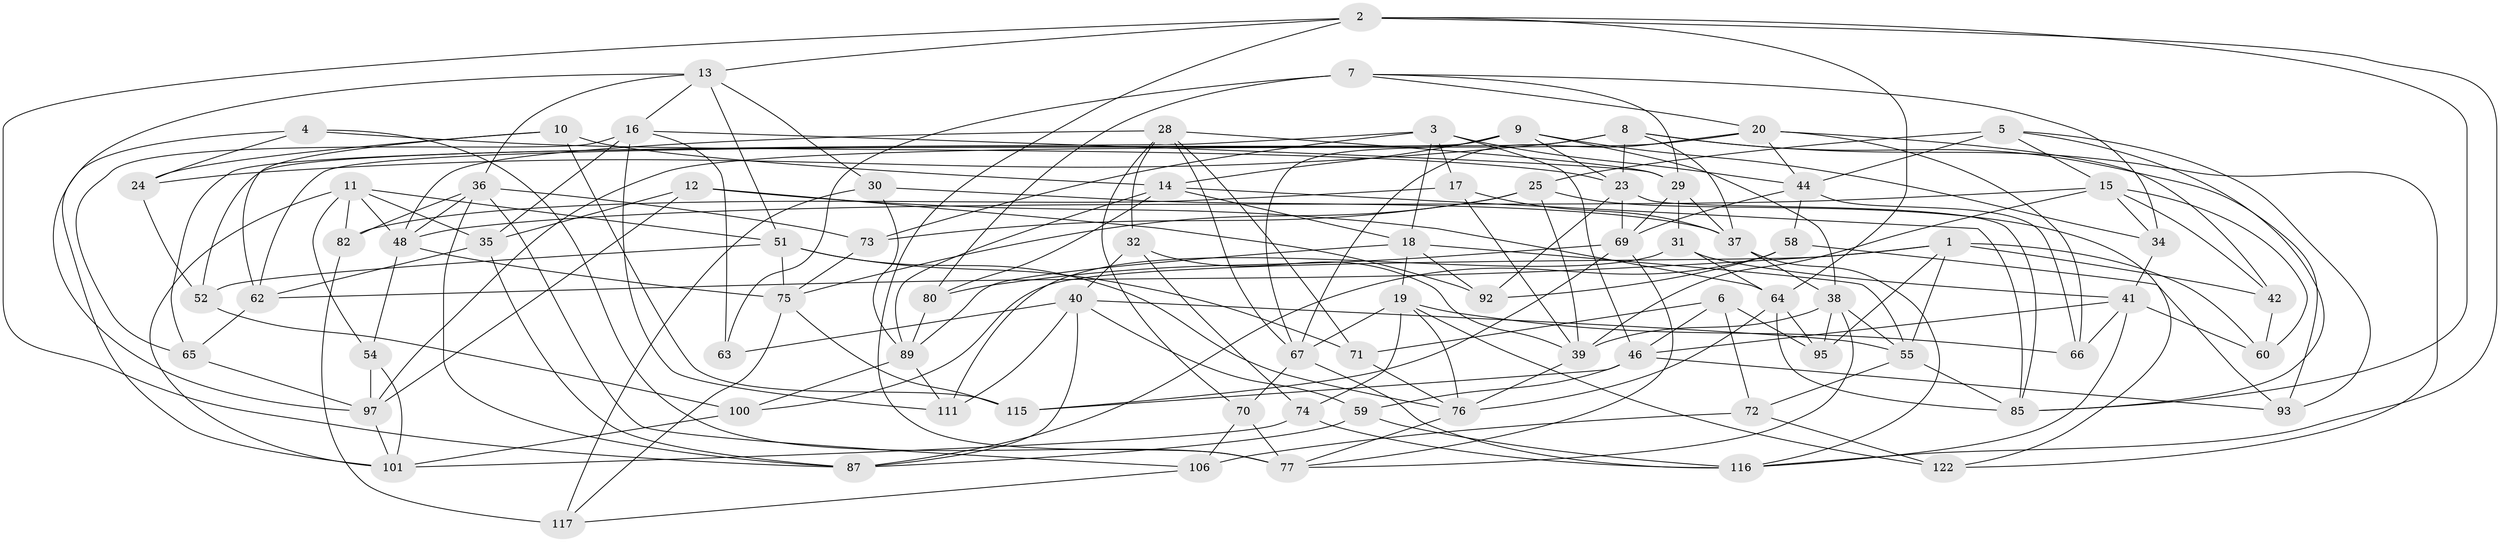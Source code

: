 // Generated by graph-tools (version 1.1) at 2025/52/02/27/25 19:52:27]
// undirected, 79 vertices, 199 edges
graph export_dot {
graph [start="1"]
  node [color=gray90,style=filled];
  1 [super="+27"];
  2 [super="+120"];
  3 [super="+45"];
  4;
  5 [super="+110"];
  6;
  7 [super="+90"];
  8 [super="+119"];
  9 [super="+83"];
  10;
  11 [super="+107"];
  12;
  13 [super="+113"];
  14 [super="+21"];
  15 [super="+26"];
  16 [super="+22"];
  17;
  18 [super="+88"];
  19 [super="+56"];
  20 [super="+53"];
  23 [super="+33"];
  24;
  25 [super="+109"];
  28 [super="+61"];
  29 [super="+84"];
  30;
  31;
  32;
  34;
  35 [super="+43"];
  36 [super="+49"];
  37 [super="+98"];
  38 [super="+81"];
  39 [super="+105"];
  40 [super="+103"];
  41 [super="+79"];
  42;
  44 [super="+96"];
  46 [super="+47"];
  48 [super="+50"];
  51 [super="+102"];
  52;
  54;
  55 [super="+57"];
  58;
  59;
  60;
  62 [super="+123"];
  63;
  64 [super="+86"];
  65;
  66;
  67 [super="+68"];
  69 [super="+78"];
  70;
  71;
  72;
  73;
  74;
  75 [super="+94"];
  76 [super="+91"];
  77 [super="+99"];
  80;
  82;
  85 [super="+104"];
  87 [super="+114"];
  89 [super="+118"];
  92;
  93;
  95;
  97 [super="+112"];
  100;
  101 [super="+108"];
  106;
  111;
  115;
  116 [super="+121"];
  117;
  122;
  1 -- 42;
  1 -- 95;
  1 -- 100;
  1 -- 62;
  1 -- 60;
  1 -- 55;
  2 -- 85;
  2 -- 116;
  2 -- 77;
  2 -- 13;
  2 -- 64;
  2 -- 87;
  3 -- 17;
  3 -- 65;
  3 -- 73;
  3 -- 18;
  3 -- 44;
  3 -- 46;
  4 -- 101;
  4 -- 77;
  4 -- 24;
  4 -- 23;
  5 -- 25 [weight=2];
  5 -- 15;
  5 -- 85;
  5 -- 93;
  5 -- 44;
  6 -- 71;
  6 -- 72;
  6 -- 95;
  6 -- 46;
  7 -- 63 [weight=2];
  7 -- 20;
  7 -- 29;
  7 -- 80;
  7 -- 34;
  8 -- 122;
  8 -- 93;
  8 -- 24;
  8 -- 23;
  8 -- 37;
  8 -- 62;
  9 -- 67;
  9 -- 34;
  9 -- 14;
  9 -- 38;
  9 -- 52;
  9 -- 23;
  10 -- 24;
  10 -- 62;
  10 -- 115;
  10 -- 14;
  11 -- 54;
  11 -- 51;
  11 -- 48;
  11 -- 82;
  11 -- 101;
  11 -- 35;
  12 -- 35;
  12 -- 97;
  12 -- 92;
  12 -- 64;
  13 -- 30;
  13 -- 51;
  13 -- 36;
  13 -- 16;
  13 -- 97;
  14 -- 80;
  14 -- 85;
  14 -- 89;
  14 -- 18;
  15 -- 42;
  15 -- 34;
  15 -- 48;
  15 -- 60;
  15 -- 39;
  16 -- 29;
  16 -- 65;
  16 -- 35;
  16 -- 63;
  16 -- 111;
  17 -- 82;
  17 -- 39;
  17 -- 37;
  18 -- 19;
  18 -- 55;
  18 -- 89;
  18 -- 92;
  19 -- 74;
  19 -- 66;
  19 -- 67;
  19 -- 122;
  19 -- 76;
  20 -- 97;
  20 -- 44;
  20 -- 42;
  20 -- 66;
  20 -- 67;
  23 -- 92;
  23 -- 85;
  23 -- 69;
  24 -- 52;
  25 -- 73;
  25 -- 75;
  25 -- 122;
  25 -- 39;
  28 -- 32;
  28 -- 71;
  28 -- 29;
  28 -- 67;
  28 -- 70;
  28 -- 48;
  29 -- 69;
  29 -- 37;
  29 -- 31;
  30 -- 117;
  30 -- 89;
  30 -- 37;
  31 -- 64;
  31 -- 111;
  31 -- 41;
  32 -- 40;
  32 -- 74;
  32 -- 39;
  34 -- 41;
  35 -- 87;
  35 -- 62 [weight=2];
  36 -- 73;
  36 -- 106;
  36 -- 82;
  36 -- 87;
  36 -- 48;
  37 -- 38;
  37 -- 116;
  38 -- 77;
  38 -- 95;
  38 -- 39;
  38 -- 55;
  39 -- 76;
  40 -- 111;
  40 -- 59;
  40 -- 63;
  40 -- 55;
  40 -- 87;
  41 -- 66;
  41 -- 46;
  41 -- 60;
  41 -- 116;
  42 -- 60;
  44 -- 69;
  44 -- 66;
  44 -- 58;
  46 -- 59;
  46 -- 115;
  46 -- 93;
  48 -- 75;
  48 -- 54;
  51 -- 71;
  51 -- 75;
  51 -- 76;
  51 -- 52;
  52 -- 100;
  54 -- 97;
  54 -- 101;
  55 -- 72;
  55 -- 85;
  58 -- 93;
  58 -- 92;
  58 -- 87;
  59 -- 116;
  59 -- 87;
  62 -- 65;
  64 -- 85;
  64 -- 76;
  64 -- 95;
  65 -- 97;
  67 -- 116;
  67 -- 70;
  69 -- 77;
  69 -- 80;
  69 -- 115;
  70 -- 106;
  70 -- 77;
  71 -- 76;
  72 -- 106;
  72 -- 122;
  73 -- 75;
  74 -- 116;
  74 -- 101;
  75 -- 115;
  75 -- 117;
  76 -- 77;
  80 -- 89;
  82 -- 117;
  89 -- 100;
  89 -- 111;
  97 -- 101;
  100 -- 101;
  106 -- 117;
}
